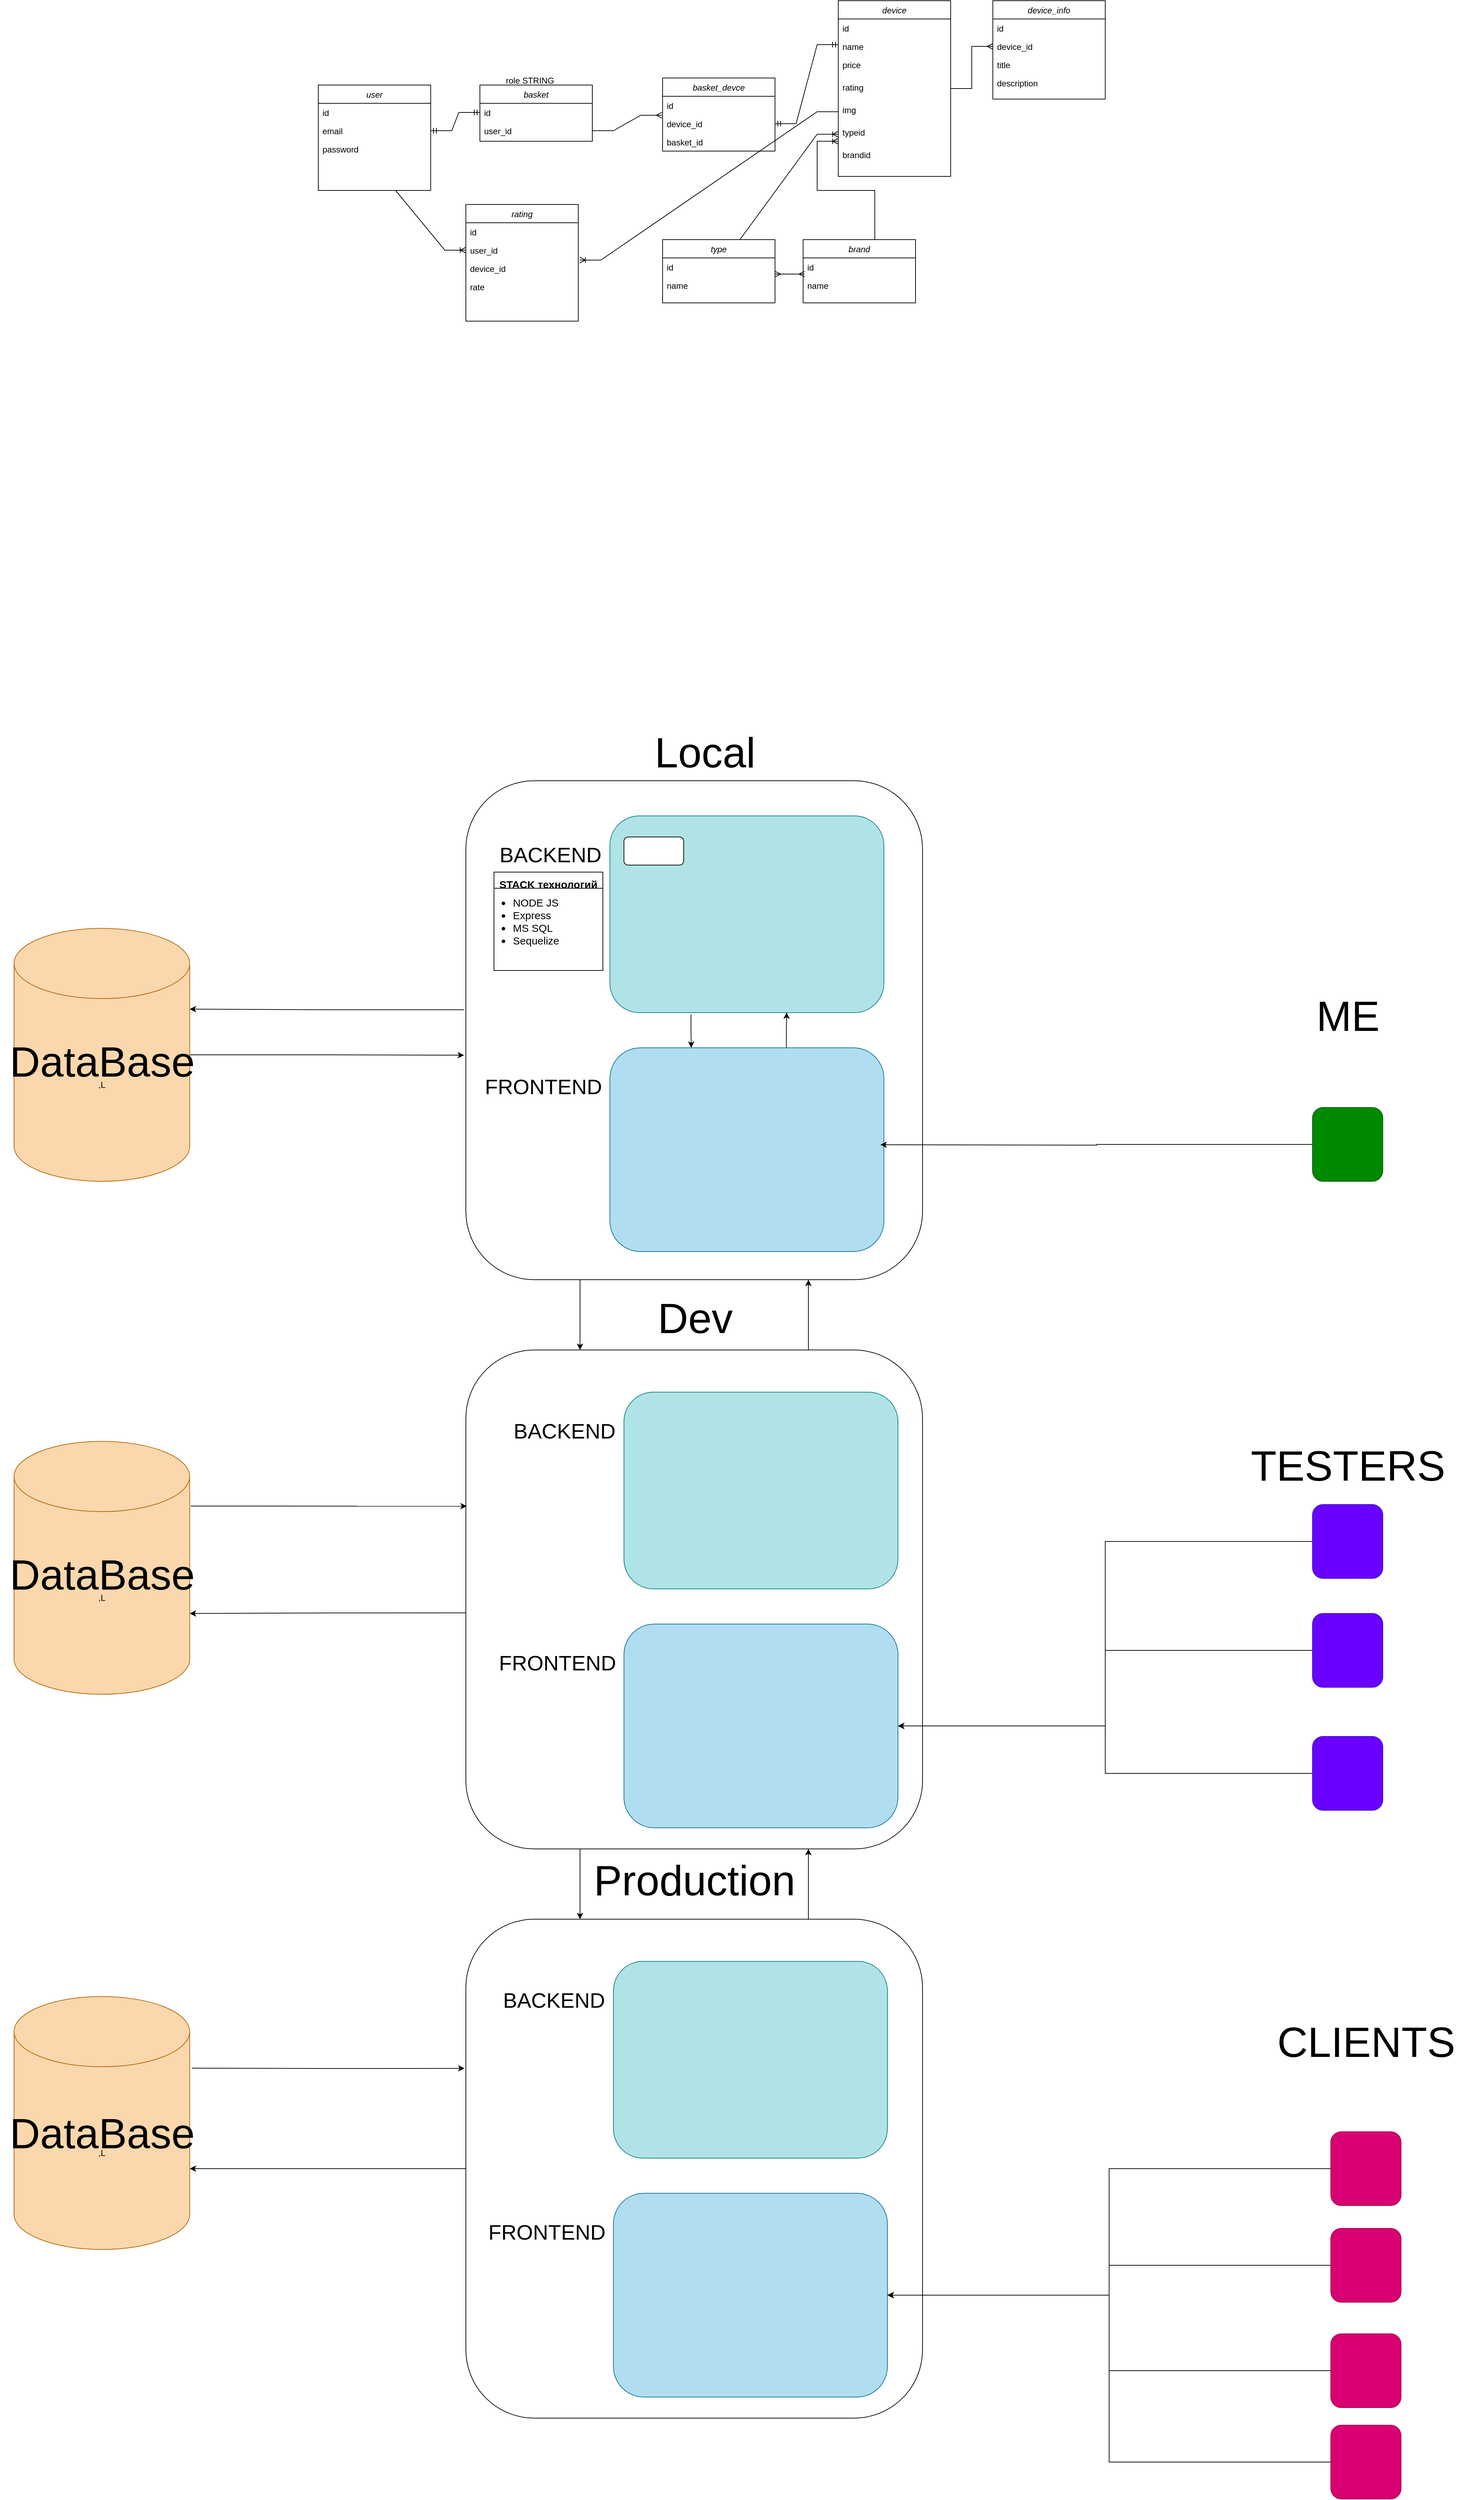 <mxfile version="20.6.0" type="github">
  <diagram id="C5RBs43oDa-KdzZeNtuy" name="Page-1">
    <mxGraphModel dx="1965" dy="1798" grid="1" gridSize="10" guides="1" tooltips="1" connect="1" arrows="1" fold="1" page="1" pageScale="1" pageWidth="827" pageHeight="1169" math="0" shadow="0">
      <root>
        <mxCell id="WIyWlLk6GJQsqaUBKTNV-0" />
        <mxCell id="WIyWlLk6GJQsqaUBKTNV-1" parent="WIyWlLk6GJQsqaUBKTNV-0" />
        <mxCell id="zkfFHV4jXpPFQw0GAbJ--0" value="user" style="swimlane;fontStyle=2;align=center;verticalAlign=top;childLayout=stackLayout;horizontal=1;startSize=26;horizontalStack=0;resizeParent=1;resizeLast=0;collapsible=1;marginBottom=0;rounded=0;shadow=0;strokeWidth=1;" parent="WIyWlLk6GJQsqaUBKTNV-1" vertex="1">
          <mxGeometry x="-250" y="-300" width="160" height="150" as="geometry">
            <mxRectangle x="230" y="140" width="160" height="26" as="alternateBounds" />
          </mxGeometry>
        </mxCell>
        <mxCell id="zkfFHV4jXpPFQw0GAbJ--1" value="id" style="text;align=left;verticalAlign=top;spacingLeft=4;spacingRight=4;overflow=hidden;rotatable=0;points=[[0,0.5],[1,0.5]];portConstraint=eastwest;" parent="zkfFHV4jXpPFQw0GAbJ--0" vertex="1">
          <mxGeometry y="26" width="160" height="26" as="geometry" />
        </mxCell>
        <mxCell id="zkfFHV4jXpPFQw0GAbJ--2" value="email" style="text;align=left;verticalAlign=top;spacingLeft=4;spacingRight=4;overflow=hidden;rotatable=0;points=[[0,0.5],[1,0.5]];portConstraint=eastwest;rounded=0;shadow=0;html=0;" parent="zkfFHV4jXpPFQw0GAbJ--0" vertex="1">
          <mxGeometry y="52" width="160" height="26" as="geometry" />
        </mxCell>
        <mxCell id="zkfFHV4jXpPFQw0GAbJ--3" value="password" style="text;align=left;verticalAlign=top;spacingLeft=4;spacingRight=4;overflow=hidden;rotatable=0;points=[[0,0.5],[1,0.5]];portConstraint=eastwest;rounded=0;shadow=0;html=0;" parent="zkfFHV4jXpPFQw0GAbJ--0" vertex="1">
          <mxGeometry y="78" width="160" height="32" as="geometry" />
        </mxCell>
        <mxCell id="rboangWgK6ihW0emlWpL-7" value="role STRING" style="text;align=left;verticalAlign=top;spacingLeft=4;spacingRight=4;overflow=hidden;rotatable=0;points=[[0,0.5],[1,0.5]];portConstraint=eastwest;rounded=0;shadow=0;html=0;" parent="WIyWlLk6GJQsqaUBKTNV-1" vertex="1">
          <mxGeometry x="11" y="-320" width="160" height="32" as="geometry" />
        </mxCell>
        <mxCell id="rboangWgK6ihW0emlWpL-8" value="basket" style="swimlane;fontStyle=2;align=center;verticalAlign=top;childLayout=stackLayout;horizontal=1;startSize=26;horizontalStack=0;resizeParent=1;resizeLast=0;collapsible=1;marginBottom=0;rounded=0;shadow=0;strokeWidth=1;" parent="WIyWlLk6GJQsqaUBKTNV-1" vertex="1">
          <mxGeometry x="-20" y="-300" width="160" height="80" as="geometry">
            <mxRectangle x="230" y="140" width="160" height="26" as="alternateBounds" />
          </mxGeometry>
        </mxCell>
        <mxCell id="rboangWgK6ihW0emlWpL-9" value="id" style="text;align=left;verticalAlign=top;spacingLeft=4;spacingRight=4;overflow=hidden;rotatable=0;points=[[0,0.5],[1,0.5]];portConstraint=eastwest;" parent="rboangWgK6ihW0emlWpL-8" vertex="1">
          <mxGeometry y="26" width="160" height="26" as="geometry" />
        </mxCell>
        <mxCell id="rboangWgK6ihW0emlWpL-10" value="user_id" style="text;align=left;verticalAlign=top;spacingLeft=4;spacingRight=4;overflow=hidden;rotatable=0;points=[[0,0.5],[1,0.5]];portConstraint=eastwest;rounded=0;shadow=0;html=0;" parent="rboangWgK6ihW0emlWpL-8" vertex="1">
          <mxGeometry y="52" width="160" height="26" as="geometry" />
        </mxCell>
        <mxCell id="rboangWgK6ihW0emlWpL-14" value="" style="edgeStyle=entityRelationEdgeStyle;fontSize=12;html=1;endArrow=ERmandOne;startArrow=ERmandOne;rounded=0;exitX=1;exitY=0.5;exitDx=0;exitDy=0;entryX=0;entryY=0.5;entryDx=0;entryDy=0;" parent="WIyWlLk6GJQsqaUBKTNV-1" source="zkfFHV4jXpPFQw0GAbJ--2" target="rboangWgK6ihW0emlWpL-9" edge="1">
          <mxGeometry width="100" height="100" relative="1" as="geometry">
            <mxPoint x="200" y="-200" as="sourcePoint" />
            <mxPoint x="300" y="-300" as="targetPoint" />
          </mxGeometry>
        </mxCell>
        <mxCell id="rboangWgK6ihW0emlWpL-15" value="device" style="swimlane;fontStyle=2;align=center;verticalAlign=top;childLayout=stackLayout;horizontal=1;startSize=26;horizontalStack=0;resizeParent=1;resizeLast=0;collapsible=1;marginBottom=0;rounded=0;shadow=0;strokeWidth=1;" parent="WIyWlLk6GJQsqaUBKTNV-1" vertex="1">
          <mxGeometry x="490" y="-420" width="160" height="250" as="geometry">
            <mxRectangle x="230" y="140" width="160" height="26" as="alternateBounds" />
          </mxGeometry>
        </mxCell>
        <mxCell id="rboangWgK6ihW0emlWpL-16" value="id" style="text;align=left;verticalAlign=top;spacingLeft=4;spacingRight=4;overflow=hidden;rotatable=0;points=[[0,0.5],[1,0.5]];portConstraint=eastwest;" parent="rboangWgK6ihW0emlWpL-15" vertex="1">
          <mxGeometry y="26" width="160" height="26" as="geometry" />
        </mxCell>
        <mxCell id="rboangWgK6ihW0emlWpL-17" value="name" style="text;align=left;verticalAlign=top;spacingLeft=4;spacingRight=4;overflow=hidden;rotatable=0;points=[[0,0.5],[1,0.5]];portConstraint=eastwest;rounded=0;shadow=0;html=0;" parent="rboangWgK6ihW0emlWpL-15" vertex="1">
          <mxGeometry y="52" width="160" height="26" as="geometry" />
        </mxCell>
        <mxCell id="rboangWgK6ihW0emlWpL-18" value="price" style="text;align=left;verticalAlign=top;spacingLeft=4;spacingRight=4;overflow=hidden;rotatable=0;points=[[0,0.5],[1,0.5]];portConstraint=eastwest;rounded=0;shadow=0;html=0;" parent="rboangWgK6ihW0emlWpL-15" vertex="1">
          <mxGeometry y="78" width="160" height="32" as="geometry" />
        </mxCell>
        <mxCell id="rboangWgK6ihW0emlWpL-19" value="rating" style="text;align=left;verticalAlign=top;spacingLeft=4;spacingRight=4;overflow=hidden;rotatable=0;points=[[0,0.5],[1,0.5]];portConstraint=eastwest;rounded=0;shadow=0;html=0;" parent="rboangWgK6ihW0emlWpL-15" vertex="1">
          <mxGeometry y="110" width="160" height="32" as="geometry" />
        </mxCell>
        <mxCell id="rboangWgK6ihW0emlWpL-20" value="img" style="text;align=left;verticalAlign=top;spacingLeft=4;spacingRight=4;overflow=hidden;rotatable=0;points=[[0,0.5],[1,0.5]];portConstraint=eastwest;rounded=0;shadow=0;html=0;" parent="rboangWgK6ihW0emlWpL-15" vertex="1">
          <mxGeometry y="142" width="160" height="32" as="geometry" />
        </mxCell>
        <mxCell id="rboangWgK6ihW0emlWpL-21" value="typeid" style="text;align=left;verticalAlign=top;spacingLeft=4;spacingRight=4;overflow=hidden;rotatable=0;points=[[0,0.5],[1,0.5]];portConstraint=eastwest;rounded=0;shadow=0;html=0;" parent="rboangWgK6ihW0emlWpL-15" vertex="1">
          <mxGeometry y="174" width="160" height="32" as="geometry" />
        </mxCell>
        <mxCell id="rboangWgK6ihW0emlWpL-22" value="brandid" style="text;align=left;verticalAlign=top;spacingLeft=4;spacingRight=4;overflow=hidden;rotatable=0;points=[[0,0.5],[1,0.5]];portConstraint=eastwest;rounded=0;shadow=0;html=0;" parent="rboangWgK6ihW0emlWpL-15" vertex="1">
          <mxGeometry y="206" width="160" height="32" as="geometry" />
        </mxCell>
        <mxCell id="rboangWgK6ihW0emlWpL-23" value="brand" style="swimlane;fontStyle=2;align=center;verticalAlign=top;childLayout=stackLayout;horizontal=1;startSize=26;horizontalStack=0;resizeParent=1;resizeLast=0;collapsible=1;marginBottom=0;rounded=0;shadow=0;strokeWidth=1;" parent="WIyWlLk6GJQsqaUBKTNV-1" vertex="1">
          <mxGeometry x="440" y="-80" width="160" height="90" as="geometry">
            <mxRectangle x="230" y="140" width="160" height="26" as="alternateBounds" />
          </mxGeometry>
        </mxCell>
        <mxCell id="rboangWgK6ihW0emlWpL-24" value="id" style="text;align=left;verticalAlign=top;spacingLeft=4;spacingRight=4;overflow=hidden;rotatable=0;points=[[0,0.5],[1,0.5]];portConstraint=eastwest;" parent="rboangWgK6ihW0emlWpL-23" vertex="1">
          <mxGeometry y="26" width="160" height="26" as="geometry" />
        </mxCell>
        <mxCell id="rboangWgK6ihW0emlWpL-25" value="name" style="text;align=left;verticalAlign=top;spacingLeft=4;spacingRight=4;overflow=hidden;rotatable=0;points=[[0,0.5],[1,0.5]];portConstraint=eastwest;rounded=0;shadow=0;html=0;" parent="rboangWgK6ihW0emlWpL-23" vertex="1">
          <mxGeometry y="52" width="160" height="26" as="geometry" />
        </mxCell>
        <mxCell id="rboangWgK6ihW0emlWpL-31" value="type" style="swimlane;fontStyle=2;align=center;verticalAlign=top;childLayout=stackLayout;horizontal=1;startSize=26;horizontalStack=0;resizeParent=1;resizeLast=0;collapsible=1;marginBottom=0;rounded=0;shadow=0;strokeWidth=1;" parent="WIyWlLk6GJQsqaUBKTNV-1" vertex="1">
          <mxGeometry x="240" y="-80" width="160" height="90" as="geometry">
            <mxRectangle x="230" y="140" width="160" height="26" as="alternateBounds" />
          </mxGeometry>
        </mxCell>
        <mxCell id="rboangWgK6ihW0emlWpL-32" value="id" style="text;align=left;verticalAlign=top;spacingLeft=4;spacingRight=4;overflow=hidden;rotatable=0;points=[[0,0.5],[1,0.5]];portConstraint=eastwest;" parent="rboangWgK6ihW0emlWpL-31" vertex="1">
          <mxGeometry y="26" width="160" height="26" as="geometry" />
        </mxCell>
        <mxCell id="rboangWgK6ihW0emlWpL-33" value="name" style="text;align=left;verticalAlign=top;spacingLeft=4;spacingRight=4;overflow=hidden;rotatable=0;points=[[0,0.5],[1,0.5]];portConstraint=eastwest;rounded=0;shadow=0;html=0;" parent="rboangWgK6ihW0emlWpL-31" vertex="1">
          <mxGeometry y="52" width="160" height="26" as="geometry" />
        </mxCell>
        <mxCell id="rboangWgK6ihW0emlWpL-39" value="" style="edgeStyle=entityRelationEdgeStyle;fontSize=12;html=1;endArrow=ERoneToMany;rounded=0;entryX=0;entryY=0.5;entryDx=0;entryDy=0;exitX=0.5;exitY=0;exitDx=0;exitDy=0;" parent="WIyWlLk6GJQsqaUBKTNV-1" source="rboangWgK6ihW0emlWpL-31" target="rboangWgK6ihW0emlWpL-21" edge="1">
          <mxGeometry width="100" height="100" relative="1" as="geometry">
            <mxPoint x="150" y="-110" as="sourcePoint" />
            <mxPoint x="250" y="-210" as="targetPoint" />
          </mxGeometry>
        </mxCell>
        <mxCell id="rboangWgK6ihW0emlWpL-44" value="" style="edgeStyle=entityRelationEdgeStyle;fontSize=12;html=1;endArrow=ERmany;startArrow=ERmany;rounded=0;entryX=0.013;entryY=-0.115;entryDx=0;entryDy=0;entryPerimeter=0;exitX=1;exitY=0.885;exitDx=0;exitDy=0;exitPerimeter=0;" parent="WIyWlLk6GJQsqaUBKTNV-1" source="rboangWgK6ihW0emlWpL-32" target="rboangWgK6ihW0emlWpL-25" edge="1">
          <mxGeometry width="100" height="100" relative="1" as="geometry">
            <mxPoint x="150" y="-110" as="sourcePoint" />
            <mxPoint x="250" y="-210" as="targetPoint" />
          </mxGeometry>
        </mxCell>
        <mxCell id="rboangWgK6ihW0emlWpL-45" value="device_info" style="swimlane;fontStyle=2;align=center;verticalAlign=top;childLayout=stackLayout;horizontal=1;startSize=26;horizontalStack=0;resizeParent=1;resizeLast=0;collapsible=1;marginBottom=0;rounded=0;shadow=0;strokeWidth=1;" parent="WIyWlLk6GJQsqaUBKTNV-1" vertex="1">
          <mxGeometry x="710" y="-420" width="160" height="140" as="geometry">
            <mxRectangle x="230" y="140" width="160" height="26" as="alternateBounds" />
          </mxGeometry>
        </mxCell>
        <mxCell id="rboangWgK6ihW0emlWpL-46" value="id" style="text;align=left;verticalAlign=top;spacingLeft=4;spacingRight=4;overflow=hidden;rotatable=0;points=[[0,0.5],[1,0.5]];portConstraint=eastwest;" parent="rboangWgK6ihW0emlWpL-45" vertex="1">
          <mxGeometry y="26" width="160" height="26" as="geometry" />
        </mxCell>
        <mxCell id="rboangWgK6ihW0emlWpL-47" value="device_id" style="text;align=left;verticalAlign=top;spacingLeft=4;spacingRight=4;overflow=hidden;rotatable=0;points=[[0,0.5],[1,0.5]];portConstraint=eastwest;rounded=0;shadow=0;html=0;" parent="rboangWgK6ihW0emlWpL-45" vertex="1">
          <mxGeometry y="52" width="160" height="26" as="geometry" />
        </mxCell>
        <mxCell id="rboangWgK6ihW0emlWpL-48" value="title" style="text;align=left;verticalAlign=top;spacingLeft=4;spacingRight=4;overflow=hidden;rotatable=0;points=[[0,0.5],[1,0.5]];portConstraint=eastwest;rounded=0;shadow=0;html=0;" parent="rboangWgK6ihW0emlWpL-45" vertex="1">
          <mxGeometry y="78" width="160" height="26" as="geometry" />
        </mxCell>
        <mxCell id="rboangWgK6ihW0emlWpL-54" value="description" style="text;align=left;verticalAlign=top;spacingLeft=4;spacingRight=4;overflow=hidden;rotatable=0;points=[[0,0.5],[1,0.5]];portConstraint=eastwest;rounded=0;shadow=0;html=0;" parent="rboangWgK6ihW0emlWpL-45" vertex="1">
          <mxGeometry y="104" width="160" height="26" as="geometry" />
        </mxCell>
        <mxCell id="rboangWgK6ihW0emlWpL-52" value="" style="edgeStyle=entityRelationEdgeStyle;fontSize=12;html=1;endArrow=ERmany;rounded=0;exitX=1;exitY=0.5;exitDx=0;exitDy=0;entryX=0;entryY=0.5;entryDx=0;entryDy=0;" parent="WIyWlLk6GJQsqaUBKTNV-1" source="rboangWgK6ihW0emlWpL-15" target="rboangWgK6ihW0emlWpL-47" edge="1">
          <mxGeometry width="100" height="100" relative="1" as="geometry">
            <mxPoint x="840" y="-120" as="sourcePoint" />
            <mxPoint x="940" y="-220" as="targetPoint" />
          </mxGeometry>
        </mxCell>
        <mxCell id="rboangWgK6ihW0emlWpL-53" value="" style="edgeStyle=entityRelationEdgeStyle;fontSize=12;html=1;endArrow=ERoneToMany;rounded=0;exitX=0.45;exitY=0;exitDx=0;exitDy=0;exitPerimeter=0;" parent="WIyWlLk6GJQsqaUBKTNV-1" source="rboangWgK6ihW0emlWpL-23" edge="1">
          <mxGeometry width="100" height="100" relative="1" as="geometry">
            <mxPoint x="330" y="-70" as="sourcePoint" />
            <mxPoint x="490" y="-220" as="targetPoint" />
          </mxGeometry>
        </mxCell>
        <mxCell id="rboangWgK6ihW0emlWpL-55" value="basket_devce" style="swimlane;fontStyle=2;align=center;verticalAlign=top;childLayout=stackLayout;horizontal=1;startSize=26;horizontalStack=0;resizeParent=1;resizeLast=0;collapsible=1;marginBottom=0;rounded=0;shadow=0;strokeWidth=1;" parent="WIyWlLk6GJQsqaUBKTNV-1" vertex="1">
          <mxGeometry x="240" y="-310" width="160" height="104" as="geometry">
            <mxRectangle x="230" y="140" width="160" height="26" as="alternateBounds" />
          </mxGeometry>
        </mxCell>
        <mxCell id="rboangWgK6ihW0emlWpL-56" value="id" style="text;align=left;verticalAlign=top;spacingLeft=4;spacingRight=4;overflow=hidden;rotatable=0;points=[[0,0.5],[1,0.5]];portConstraint=eastwest;" parent="rboangWgK6ihW0emlWpL-55" vertex="1">
          <mxGeometry y="26" width="160" height="26" as="geometry" />
        </mxCell>
        <mxCell id="rboangWgK6ihW0emlWpL-57" value="device_id" style="text;align=left;verticalAlign=top;spacingLeft=4;spacingRight=4;overflow=hidden;rotatable=0;points=[[0,0.5],[1,0.5]];portConstraint=eastwest;rounded=0;shadow=0;html=0;" parent="rboangWgK6ihW0emlWpL-55" vertex="1">
          <mxGeometry y="52" width="160" height="26" as="geometry" />
        </mxCell>
        <mxCell id="rboangWgK6ihW0emlWpL-58" value="basket_id" style="text;align=left;verticalAlign=top;spacingLeft=4;spacingRight=4;overflow=hidden;rotatable=0;points=[[0,0.5],[1,0.5]];portConstraint=eastwest;rounded=0;shadow=0;html=0;" parent="rboangWgK6ihW0emlWpL-55" vertex="1">
          <mxGeometry y="78" width="160" height="26" as="geometry" />
        </mxCell>
        <mxCell id="rboangWgK6ihW0emlWpL-59" value="" style="edgeStyle=entityRelationEdgeStyle;fontSize=12;html=1;endArrow=ERmany;rounded=0;exitX=1;exitY=0.5;exitDx=0;exitDy=0;entryX=-0.006;entryY=1.038;entryDx=0;entryDy=0;entryPerimeter=0;" parent="WIyWlLk6GJQsqaUBKTNV-1" source="rboangWgK6ihW0emlWpL-10" target="rboangWgK6ihW0emlWpL-56" edge="1">
          <mxGeometry width="100" height="100" relative="1" as="geometry">
            <mxPoint x="450" y="-110" as="sourcePoint" />
            <mxPoint x="550" y="-210" as="targetPoint" />
          </mxGeometry>
        </mxCell>
        <mxCell id="6lR0rW1rz3o3aoI56mxL-0" value="" style="edgeStyle=entityRelationEdgeStyle;fontSize=12;html=1;endArrow=ERmandOne;startArrow=ERmandOne;rounded=0;exitX=1;exitY=0.5;exitDx=0;exitDy=0;entryX=0;entryY=0.25;entryDx=0;entryDy=0;" parent="WIyWlLk6GJQsqaUBKTNV-1" source="rboangWgK6ihW0emlWpL-57" target="rboangWgK6ihW0emlWpL-15" edge="1">
          <mxGeometry width="100" height="100" relative="1" as="geometry">
            <mxPoint x="340" y="-110" as="sourcePoint" />
            <mxPoint x="440" y="-210" as="targetPoint" />
          </mxGeometry>
        </mxCell>
        <mxCell id="6lR0rW1rz3o3aoI56mxL-1" value="rating&#xa;" style="swimlane;fontStyle=2;align=center;verticalAlign=top;childLayout=stackLayout;horizontal=1;startSize=26;horizontalStack=0;resizeParent=1;resizeLast=0;collapsible=1;marginBottom=0;rounded=0;shadow=0;strokeWidth=1;" parent="WIyWlLk6GJQsqaUBKTNV-1" vertex="1">
          <mxGeometry x="-40" y="-130" width="160" height="166" as="geometry">
            <mxRectangle x="230" y="140" width="160" height="26" as="alternateBounds" />
          </mxGeometry>
        </mxCell>
        <mxCell id="6lR0rW1rz3o3aoI56mxL-2" value="id" style="text;align=left;verticalAlign=top;spacingLeft=4;spacingRight=4;overflow=hidden;rotatable=0;points=[[0,0.5],[1,0.5]];portConstraint=eastwest;" parent="6lR0rW1rz3o3aoI56mxL-1" vertex="1">
          <mxGeometry y="26" width="160" height="26" as="geometry" />
        </mxCell>
        <mxCell id="6lR0rW1rz3o3aoI56mxL-3" value="user_id" style="text;align=left;verticalAlign=top;spacingLeft=4;spacingRight=4;overflow=hidden;rotatable=0;points=[[0,0.5],[1,0.5]];portConstraint=eastwest;rounded=0;shadow=0;html=0;" parent="6lR0rW1rz3o3aoI56mxL-1" vertex="1">
          <mxGeometry y="52" width="160" height="26" as="geometry" />
        </mxCell>
        <mxCell id="6lR0rW1rz3o3aoI56mxL-4" value="device_id" style="text;align=left;verticalAlign=top;spacingLeft=4;spacingRight=4;overflow=hidden;rotatable=0;points=[[0,0.5],[1,0.5]];portConstraint=eastwest;rounded=0;shadow=0;html=0;" parent="6lR0rW1rz3o3aoI56mxL-1" vertex="1">
          <mxGeometry y="78" width="160" height="26" as="geometry" />
        </mxCell>
        <mxCell id="6lR0rW1rz3o3aoI56mxL-5" value="rate" style="text;align=left;verticalAlign=top;spacingLeft=4;spacingRight=4;overflow=hidden;rotatable=0;points=[[0,0.5],[1,0.5]];portConstraint=eastwest;rounded=0;shadow=0;html=0;" parent="6lR0rW1rz3o3aoI56mxL-1" vertex="1">
          <mxGeometry y="104" width="160" height="26" as="geometry" />
        </mxCell>
        <mxCell id="6lR0rW1rz3o3aoI56mxL-6" value="" style="edgeStyle=entityRelationEdgeStyle;fontSize=12;html=1;endArrow=ERoneToMany;rounded=0;exitX=0;exitY=0.5;exitDx=0;exitDy=0;entryX=1.013;entryY=0.043;entryDx=0;entryDy=0;entryPerimeter=0;" parent="WIyWlLk6GJQsqaUBKTNV-1" source="rboangWgK6ihW0emlWpL-20" target="6lR0rW1rz3o3aoI56mxL-4" edge="1">
          <mxGeometry width="100" height="100" relative="1" as="geometry">
            <mxPoint x="330" y="-40" as="sourcePoint" />
            <mxPoint x="430" y="-140" as="targetPoint" />
          </mxGeometry>
        </mxCell>
        <mxCell id="6lR0rW1rz3o3aoI56mxL-7" value="" style="edgeStyle=entityRelationEdgeStyle;fontSize=12;html=1;endArrow=ERoneToMany;rounded=0;exitX=0.5;exitY=1;exitDx=0;exitDy=0;entryX=0;entryY=0.5;entryDx=0;entryDy=0;" parent="WIyWlLk6GJQsqaUBKTNV-1" source="zkfFHV4jXpPFQw0GAbJ--0" target="6lR0rW1rz3o3aoI56mxL-3" edge="1">
          <mxGeometry width="100" height="100" relative="1" as="geometry">
            <mxPoint x="330" y="-40" as="sourcePoint" />
            <mxPoint x="-100" y="20" as="targetPoint" />
          </mxGeometry>
        </mxCell>
        <mxCell id="-Y3-FACNBWRvLeMyqKT1-15" style="edgeStyle=orthogonalEdgeStyle;rounded=0;orthogonalLoop=1;jettySize=auto;html=1;exitX=-0.004;exitY=0.459;exitDx=0;exitDy=0;entryX=1;entryY=0;entryDx=0;entryDy=115;entryPerimeter=0;fontSize=60;exitPerimeter=0;" edge="1" parent="WIyWlLk6GJQsqaUBKTNV-1" source="-Y3-FACNBWRvLeMyqKT1-0" target="-Y3-FACNBWRvLeMyqKT1-1">
          <mxGeometry relative="1" as="geometry" />
        </mxCell>
        <mxCell id="-Y3-FACNBWRvLeMyqKT1-36" style="edgeStyle=orthogonalEdgeStyle;rounded=0;orthogonalLoop=1;jettySize=auto;html=1;entryX=0.25;entryY=0;entryDx=0;entryDy=0;fontSize=30;exitX=0.25;exitY=1;exitDx=0;exitDy=0;" edge="1" parent="WIyWlLk6GJQsqaUBKTNV-1" source="-Y3-FACNBWRvLeMyqKT1-0" target="-Y3-FACNBWRvLeMyqKT1-3">
          <mxGeometry relative="1" as="geometry" />
        </mxCell>
        <mxCell id="-Y3-FACNBWRvLeMyqKT1-0" value="" style="rounded=1;whiteSpace=wrap;html=1;" vertex="1" parent="WIyWlLk6GJQsqaUBKTNV-1">
          <mxGeometry x="-40" y="690" width="650" height="710" as="geometry" />
        </mxCell>
        <mxCell id="-Y3-FACNBWRvLeMyqKT1-16" style="edgeStyle=orthogonalEdgeStyle;rounded=0;orthogonalLoop=1;jettySize=auto;html=1;fontSize=60;entryX=-0.004;entryY=0.55;entryDx=0;entryDy=0;entryPerimeter=0;" edge="1" parent="WIyWlLk6GJQsqaUBKTNV-1" source="-Y3-FACNBWRvLeMyqKT1-1" target="-Y3-FACNBWRvLeMyqKT1-0">
          <mxGeometry relative="1" as="geometry" />
        </mxCell>
        <mxCell id="-Y3-FACNBWRvLeMyqKT1-1" value=",L" style="shape=cylinder3;whiteSpace=wrap;html=1;boundedLbl=1;backgroundOutline=1;size=50;fillColor=#fad7ac;strokeColor=#b46504;" vertex="1" parent="WIyWlLk6GJQsqaUBKTNV-1">
          <mxGeometry x="-683" y="900" width="250" height="360" as="geometry" />
        </mxCell>
        <mxCell id="-Y3-FACNBWRvLeMyqKT1-37" style="edgeStyle=orthogonalEdgeStyle;rounded=0;orthogonalLoop=1;jettySize=auto;html=1;entryX=0.75;entryY=1;entryDx=0;entryDy=0;fontSize=30;exitX=0.75;exitY=0;exitDx=0;exitDy=0;" edge="1" parent="WIyWlLk6GJQsqaUBKTNV-1" source="-Y3-FACNBWRvLeMyqKT1-3" target="-Y3-FACNBWRvLeMyqKT1-0">
          <mxGeometry relative="1" as="geometry">
            <Array as="points" />
          </mxGeometry>
        </mxCell>
        <mxCell id="-Y3-FACNBWRvLeMyqKT1-50" style="edgeStyle=orthogonalEdgeStyle;rounded=0;orthogonalLoop=1;jettySize=auto;html=1;entryX=0.25;entryY=0;entryDx=0;entryDy=0;fontSize=30;exitX=0.25;exitY=1;exitDx=0;exitDy=0;" edge="1" parent="WIyWlLk6GJQsqaUBKTNV-1" source="-Y3-FACNBWRvLeMyqKT1-3" target="-Y3-FACNBWRvLeMyqKT1-4">
          <mxGeometry relative="1" as="geometry" />
        </mxCell>
        <mxCell id="-Y3-FACNBWRvLeMyqKT1-56" style="edgeStyle=orthogonalEdgeStyle;rounded=0;orthogonalLoop=1;jettySize=auto;html=1;entryX=1;entryY=0;entryDx=0;entryDy=245;entryPerimeter=0;fontSize=30;exitX=0.001;exitY=0.527;exitDx=0;exitDy=0;exitPerimeter=0;" edge="1" parent="WIyWlLk6GJQsqaUBKTNV-1" source="-Y3-FACNBWRvLeMyqKT1-3" target="-Y3-FACNBWRvLeMyqKT1-51">
          <mxGeometry relative="1" as="geometry">
            <mxPoint x="-50" y="1870" as="sourcePoint" />
          </mxGeometry>
        </mxCell>
        <mxCell id="-Y3-FACNBWRvLeMyqKT1-3" value="" style="rounded=1;whiteSpace=wrap;html=1;" vertex="1" parent="WIyWlLk6GJQsqaUBKTNV-1">
          <mxGeometry x="-40" y="1500" width="650" height="710" as="geometry" />
        </mxCell>
        <mxCell id="-Y3-FACNBWRvLeMyqKT1-49" style="edgeStyle=orthogonalEdgeStyle;rounded=0;orthogonalLoop=1;jettySize=auto;html=1;entryX=0.75;entryY=1;entryDx=0;entryDy=0;fontSize=30;exitX=0.75;exitY=0;exitDx=0;exitDy=0;" edge="1" parent="WIyWlLk6GJQsqaUBKTNV-1" source="-Y3-FACNBWRvLeMyqKT1-4" target="-Y3-FACNBWRvLeMyqKT1-3">
          <mxGeometry relative="1" as="geometry" />
        </mxCell>
        <mxCell id="-Y3-FACNBWRvLeMyqKT1-58" style="edgeStyle=orthogonalEdgeStyle;rounded=0;orthogonalLoop=1;jettySize=auto;html=1;entryX=1;entryY=0;entryDx=0;entryDy=245;entryPerimeter=0;fontSize=30;" edge="1" parent="WIyWlLk6GJQsqaUBKTNV-1" source="-Y3-FACNBWRvLeMyqKT1-4" target="-Y3-FACNBWRvLeMyqKT1-53">
          <mxGeometry relative="1" as="geometry" />
        </mxCell>
        <mxCell id="-Y3-FACNBWRvLeMyqKT1-4" value="" style="rounded=1;whiteSpace=wrap;html=1;" vertex="1" parent="WIyWlLk6GJQsqaUBKTNV-1">
          <mxGeometry x="-40" y="2310" width="650" height="710" as="geometry" />
        </mxCell>
        <mxCell id="-Y3-FACNBWRvLeMyqKT1-11" value="&lt;font style=&quot;font-size: 60px;&quot;&gt;DataBase&lt;/font&gt;" style="text;html=1;align=center;verticalAlign=middle;resizable=0;points=[];autosize=1;strokeColor=none;fillColor=none;fontSize=40;" vertex="1" parent="WIyWlLk6GJQsqaUBKTNV-1">
          <mxGeometry x="-703" y="1045" width="290" height="90" as="geometry" />
        </mxCell>
        <mxCell id="-Y3-FACNBWRvLeMyqKT1-12" value="&lt;font style=&quot;font-size: 30px;&quot;&gt;BACKEND&lt;/font&gt;" style="text;html=1;align=center;verticalAlign=middle;resizable=0;points=[];autosize=1;strokeColor=none;fillColor=none;fontSize=60;" vertex="1" parent="WIyWlLk6GJQsqaUBKTNV-1">
          <mxGeometry x="-5" y="740" width="170" height="90" as="geometry" />
        </mxCell>
        <mxCell id="-Y3-FACNBWRvLeMyqKT1-17" value="Local" style="text;html=1;align=center;verticalAlign=middle;resizable=0;points=[];autosize=1;strokeColor=none;fillColor=none;fontSize=60;" vertex="1" parent="WIyWlLk6GJQsqaUBKTNV-1">
          <mxGeometry x="215" y="605" width="170" height="90" as="geometry" />
        </mxCell>
        <mxCell id="-Y3-FACNBWRvLeMyqKT1-18" value="&lt;div&gt;Dev&lt;/div&gt;" style="text;html=1;align=center;verticalAlign=middle;resizable=0;points=[];autosize=1;strokeColor=none;fillColor=none;fontSize=60;" vertex="1" parent="WIyWlLk6GJQsqaUBKTNV-1">
          <mxGeometry x="221" y="1410" width="130" height="90" as="geometry" />
        </mxCell>
        <mxCell id="-Y3-FACNBWRvLeMyqKT1-19" value="Production" style="text;html=1;align=center;verticalAlign=middle;resizable=0;points=[];autosize=1;strokeColor=none;fillColor=none;fontSize=60;" vertex="1" parent="WIyWlLk6GJQsqaUBKTNV-1">
          <mxGeometry x="130" y="2210" width="310" height="90" as="geometry" />
        </mxCell>
        <mxCell id="-Y3-FACNBWRvLeMyqKT1-21" value="CLIENTS" style="text;html=1;align=center;verticalAlign=middle;resizable=0;points=[];autosize=1;strokeColor=none;fillColor=none;fontSize=60;" vertex="1" parent="WIyWlLk6GJQsqaUBKTNV-1">
          <mxGeometry x="1101" y="2440" width="280" height="90" as="geometry" />
        </mxCell>
        <mxCell id="-Y3-FACNBWRvLeMyqKT1-63" style="edgeStyle=orthogonalEdgeStyle;rounded=0;orthogonalLoop=1;jettySize=auto;html=1;entryX=1;entryY=0.5;entryDx=0;entryDy=0;fontSize=30;" edge="1" parent="WIyWlLk6GJQsqaUBKTNV-1" source="-Y3-FACNBWRvLeMyqKT1-24" target="-Y3-FACNBWRvLeMyqKT1-41">
          <mxGeometry relative="1" as="geometry" />
        </mxCell>
        <mxCell id="-Y3-FACNBWRvLeMyqKT1-24" value="" style="rounded=1;whiteSpace=wrap;html=1;fillColor=#6a00ff;strokeColor=#3700CC;fontColor=#ffffff;" vertex="1" parent="WIyWlLk6GJQsqaUBKTNV-1">
          <mxGeometry x="1165" y="1720" width="100" height="105" as="geometry" />
        </mxCell>
        <mxCell id="-Y3-FACNBWRvLeMyqKT1-26" value="TESTERS" style="text;html=1;align=center;verticalAlign=middle;resizable=0;points=[];autosize=1;strokeColor=none;fillColor=none;fontSize=60;" vertex="1" parent="WIyWlLk6GJQsqaUBKTNV-1">
          <mxGeometry x="1065" y="1620" width="300" height="90" as="geometry" />
        </mxCell>
        <mxCell id="-Y3-FACNBWRvLeMyqKT1-29" value="ME" style="text;html=1;align=center;verticalAlign=middle;resizable=0;points=[];autosize=1;strokeColor=none;fillColor=none;fontSize=60;" vertex="1" parent="WIyWlLk6GJQsqaUBKTNV-1">
          <mxGeometry x="1160" y="980" width="110" height="90" as="geometry" />
        </mxCell>
        <mxCell id="-Y3-FACNBWRvLeMyqKT1-34" style="edgeStyle=orthogonalEdgeStyle;rounded=0;orthogonalLoop=1;jettySize=auto;html=1;fontSize=30;exitX=0.296;exitY=1.009;exitDx=0;exitDy=0;exitPerimeter=0;entryX=0.297;entryY=0;entryDx=0;entryDy=0;entryPerimeter=0;" edge="1" parent="WIyWlLk6GJQsqaUBKTNV-1" source="-Y3-FACNBWRvLeMyqKT1-30" target="-Y3-FACNBWRvLeMyqKT1-32">
          <mxGeometry relative="1" as="geometry" />
        </mxCell>
        <mxCell id="-Y3-FACNBWRvLeMyqKT1-30" value="" style="rounded=1;whiteSpace=wrap;html=1;fontSize=60;fillColor=#b0e3e6;strokeColor=#0e8088;" vertex="1" parent="WIyWlLk6GJQsqaUBKTNV-1">
          <mxGeometry x="165" y="740" width="390" height="280" as="geometry" />
        </mxCell>
        <mxCell id="-Y3-FACNBWRvLeMyqKT1-35" style="edgeStyle=orthogonalEdgeStyle;rounded=0;orthogonalLoop=1;jettySize=auto;html=1;fontSize=30;entryX=0.645;entryY=0.999;entryDx=0;entryDy=0;entryPerimeter=0;exitX=0.644;exitY=0.001;exitDx=0;exitDy=0;exitPerimeter=0;" edge="1" parent="WIyWlLk6GJQsqaUBKTNV-1" source="-Y3-FACNBWRvLeMyqKT1-32" target="-Y3-FACNBWRvLeMyqKT1-30">
          <mxGeometry relative="1" as="geometry" />
        </mxCell>
        <mxCell id="-Y3-FACNBWRvLeMyqKT1-32" value="" style="rounded=1;whiteSpace=wrap;html=1;fontSize=60;fillColor=#b1ddf0;strokeColor=#10739e;" vertex="1" parent="WIyWlLk6GJQsqaUBKTNV-1">
          <mxGeometry x="165" y="1070" width="390" height="290" as="geometry" />
        </mxCell>
        <mxCell id="-Y3-FACNBWRvLeMyqKT1-33" value="&lt;font style=&quot;font-size: 30px;&quot;&gt;FRONTEND&lt;/font&gt;" style="text;html=1;align=center;verticalAlign=middle;resizable=0;points=[];autosize=1;strokeColor=none;fillColor=none;fontSize=60;" vertex="1" parent="WIyWlLk6GJQsqaUBKTNV-1">
          <mxGeometry x="-25" y="1070" width="190" height="90" as="geometry" />
        </mxCell>
        <mxCell id="-Y3-FACNBWRvLeMyqKT1-39" value="" style="rounded=1;whiteSpace=wrap;html=1;fontSize=60;fillColor=#b0e3e6;strokeColor=#0e8088;" vertex="1" parent="WIyWlLk6GJQsqaUBKTNV-1">
          <mxGeometry x="185" y="1560" width="390" height="280" as="geometry" />
        </mxCell>
        <mxCell id="-Y3-FACNBWRvLeMyqKT1-40" value="&lt;font style=&quot;font-size: 30px;&quot;&gt;BACKEND&lt;/font&gt;" style="text;html=1;align=center;verticalAlign=middle;resizable=0;points=[];autosize=1;strokeColor=none;fillColor=none;fontSize=60;" vertex="1" parent="WIyWlLk6GJQsqaUBKTNV-1">
          <mxGeometry x="15" y="1560" width="170" height="90" as="geometry" />
        </mxCell>
        <mxCell id="-Y3-FACNBWRvLeMyqKT1-41" value="" style="rounded=1;whiteSpace=wrap;html=1;fontSize=60;fillColor=#b1ddf0;strokeColor=#10739e;" vertex="1" parent="WIyWlLk6GJQsqaUBKTNV-1">
          <mxGeometry x="185" y="1890" width="390" height="290" as="geometry" />
        </mxCell>
        <mxCell id="-Y3-FACNBWRvLeMyqKT1-42" value="&lt;font style=&quot;font-size: 30px;&quot;&gt;FRONTEND&lt;/font&gt;" style="text;html=1;align=center;verticalAlign=middle;resizable=0;points=[];autosize=1;strokeColor=none;fillColor=none;fontSize=60;" vertex="1" parent="WIyWlLk6GJQsqaUBKTNV-1">
          <mxGeometry x="-5" y="1890" width="190" height="90" as="geometry" />
        </mxCell>
        <mxCell id="-Y3-FACNBWRvLeMyqKT1-43" value="" style="rounded=1;whiteSpace=wrap;html=1;fontSize=60;fillColor=#b0e3e6;strokeColor=#0e8088;" vertex="1" parent="WIyWlLk6GJQsqaUBKTNV-1">
          <mxGeometry x="170" y="2370" width="390" height="280" as="geometry" />
        </mxCell>
        <mxCell id="-Y3-FACNBWRvLeMyqKT1-44" value="&lt;font style=&quot;font-size: 30px;&quot;&gt;BACKEND&lt;/font&gt;" style="text;html=1;align=center;verticalAlign=middle;resizable=0;points=[];autosize=1;strokeColor=none;fillColor=none;fontSize=60;" vertex="1" parent="WIyWlLk6GJQsqaUBKTNV-1">
          <mxGeometry y="2370" width="170" height="90" as="geometry" />
        </mxCell>
        <mxCell id="-Y3-FACNBWRvLeMyqKT1-45" value="" style="rounded=1;whiteSpace=wrap;html=1;fontSize=60;fillColor=#b1ddf0;strokeColor=#10739e;" vertex="1" parent="WIyWlLk6GJQsqaUBKTNV-1">
          <mxGeometry x="170" y="2700" width="390" height="290" as="geometry" />
        </mxCell>
        <mxCell id="-Y3-FACNBWRvLeMyqKT1-46" value="&lt;font style=&quot;font-size: 30px;&quot;&gt;FRONTEND&lt;/font&gt;" style="text;html=1;align=center;verticalAlign=middle;resizable=0;points=[];autosize=1;strokeColor=none;fillColor=none;fontSize=60;" vertex="1" parent="WIyWlLk6GJQsqaUBKTNV-1">
          <mxGeometry x="-20" y="2700" width="190" height="90" as="geometry" />
        </mxCell>
        <mxCell id="-Y3-FACNBWRvLeMyqKT1-55" style="edgeStyle=orthogonalEdgeStyle;rounded=0;orthogonalLoop=1;jettySize=auto;html=1;entryX=0.002;entryY=0.313;entryDx=0;entryDy=0;entryPerimeter=0;fontSize=30;exitX=1.006;exitY=0.256;exitDx=0;exitDy=0;exitPerimeter=0;" edge="1" parent="WIyWlLk6GJQsqaUBKTNV-1" source="-Y3-FACNBWRvLeMyqKT1-51" target="-Y3-FACNBWRvLeMyqKT1-3">
          <mxGeometry relative="1" as="geometry" />
        </mxCell>
        <mxCell id="-Y3-FACNBWRvLeMyqKT1-51" value=",L" style="shape=cylinder3;whiteSpace=wrap;html=1;boundedLbl=1;backgroundOutline=1;size=50;fillColor=#fad7ac;strokeColor=#b46504;" vertex="1" parent="WIyWlLk6GJQsqaUBKTNV-1">
          <mxGeometry x="-683" y="1630" width="250" height="360" as="geometry" />
        </mxCell>
        <mxCell id="-Y3-FACNBWRvLeMyqKT1-52" value="&lt;font style=&quot;font-size: 60px;&quot;&gt;DataBase&lt;/font&gt;" style="text;html=1;align=center;verticalAlign=middle;resizable=0;points=[];autosize=1;strokeColor=none;fillColor=none;fontSize=40;" vertex="1" parent="WIyWlLk6GJQsqaUBKTNV-1">
          <mxGeometry x="-703" y="1775" width="290" height="90" as="geometry" />
        </mxCell>
        <mxCell id="-Y3-FACNBWRvLeMyqKT1-57" style="edgeStyle=orthogonalEdgeStyle;rounded=0;orthogonalLoop=1;jettySize=auto;html=1;entryX=-0.003;entryY=0.299;entryDx=0;entryDy=0;entryPerimeter=0;fontSize=30;" edge="1" parent="WIyWlLk6GJQsqaUBKTNV-1" target="-Y3-FACNBWRvLeMyqKT1-4">
          <mxGeometry relative="1" as="geometry">
            <mxPoint x="-430" y="2522" as="sourcePoint" />
          </mxGeometry>
        </mxCell>
        <mxCell id="-Y3-FACNBWRvLeMyqKT1-53" value=",L" style="shape=cylinder3;whiteSpace=wrap;html=1;boundedLbl=1;backgroundOutline=1;size=50;fillColor=#fad7ac;strokeColor=#b46504;" vertex="1" parent="WIyWlLk6GJQsqaUBKTNV-1">
          <mxGeometry x="-683" y="2420" width="250" height="360" as="geometry" />
        </mxCell>
        <mxCell id="-Y3-FACNBWRvLeMyqKT1-54" value="&lt;font style=&quot;font-size: 60px;&quot;&gt;DataBase&lt;/font&gt;" style="text;html=1;align=center;verticalAlign=middle;resizable=0;points=[];autosize=1;strokeColor=none;fillColor=none;fontSize=40;" vertex="1" parent="WIyWlLk6GJQsqaUBKTNV-1">
          <mxGeometry x="-703" y="2570" width="290" height="90" as="geometry" />
        </mxCell>
        <mxCell id="-Y3-FACNBWRvLeMyqKT1-62" style="edgeStyle=orthogonalEdgeStyle;rounded=0;orthogonalLoop=1;jettySize=auto;html=1;entryX=1;entryY=0.5;entryDx=0;entryDy=0;fontSize=30;" edge="1" parent="WIyWlLk6GJQsqaUBKTNV-1" source="-Y3-FACNBWRvLeMyqKT1-60" target="-Y3-FACNBWRvLeMyqKT1-41">
          <mxGeometry relative="1" as="geometry" />
        </mxCell>
        <mxCell id="-Y3-FACNBWRvLeMyqKT1-60" value="" style="rounded=1;whiteSpace=wrap;html=1;fillColor=#6a00ff;strokeColor=#3700CC;fontColor=#ffffff;" vertex="1" parent="WIyWlLk6GJQsqaUBKTNV-1">
          <mxGeometry x="1165" y="1875" width="100" height="105" as="geometry" />
        </mxCell>
        <mxCell id="-Y3-FACNBWRvLeMyqKT1-64" style="edgeStyle=orthogonalEdgeStyle;rounded=0;orthogonalLoop=1;jettySize=auto;html=1;entryX=1;entryY=0.5;entryDx=0;entryDy=0;fontSize=30;" edge="1" parent="WIyWlLk6GJQsqaUBKTNV-1" source="-Y3-FACNBWRvLeMyqKT1-61" target="-Y3-FACNBWRvLeMyqKT1-41">
          <mxGeometry relative="1" as="geometry" />
        </mxCell>
        <mxCell id="-Y3-FACNBWRvLeMyqKT1-61" value="" style="rounded=1;whiteSpace=wrap;html=1;fillColor=#6a00ff;strokeColor=#3700CC;fontColor=#ffffff;" vertex="1" parent="WIyWlLk6GJQsqaUBKTNV-1">
          <mxGeometry x="1165" y="2050" width="100" height="105" as="geometry" />
        </mxCell>
        <mxCell id="-Y3-FACNBWRvLeMyqKT1-66" style="edgeStyle=orthogonalEdgeStyle;rounded=0;orthogonalLoop=1;jettySize=auto;html=1;fontSize=30;" edge="1" parent="WIyWlLk6GJQsqaUBKTNV-1" source="-Y3-FACNBWRvLeMyqKT1-65">
          <mxGeometry relative="1" as="geometry">
            <mxPoint x="550" y="1208" as="targetPoint" />
          </mxGeometry>
        </mxCell>
        <mxCell id="-Y3-FACNBWRvLeMyqKT1-65" value="" style="rounded=1;whiteSpace=wrap;html=1;fillColor=#008a00;strokeColor=#005700;fontColor=#ffffff;" vertex="1" parent="WIyWlLk6GJQsqaUBKTNV-1">
          <mxGeometry x="1165" y="1155" width="100" height="105" as="geometry" />
        </mxCell>
        <mxCell id="-Y3-FACNBWRvLeMyqKT1-71" style="edgeStyle=orthogonalEdgeStyle;rounded=0;orthogonalLoop=1;jettySize=auto;html=1;entryX=1;entryY=0.5;entryDx=0;entryDy=0;fontSize=30;" edge="1" parent="WIyWlLk6GJQsqaUBKTNV-1" source="-Y3-FACNBWRvLeMyqKT1-67" target="-Y3-FACNBWRvLeMyqKT1-45">
          <mxGeometry relative="1" as="geometry" />
        </mxCell>
        <mxCell id="-Y3-FACNBWRvLeMyqKT1-67" value="" style="rounded=1;whiteSpace=wrap;html=1;fillColor=#d80073;strokeColor=#A50040;fontColor=#ffffff;" vertex="1" parent="WIyWlLk6GJQsqaUBKTNV-1">
          <mxGeometry x="1191" y="2612.5" width="100" height="105" as="geometry" />
        </mxCell>
        <mxCell id="-Y3-FACNBWRvLeMyqKT1-72" style="edgeStyle=orthogonalEdgeStyle;rounded=0;orthogonalLoop=1;jettySize=auto;html=1;entryX=1;entryY=0.5;entryDx=0;entryDy=0;fontSize=30;" edge="1" parent="WIyWlLk6GJQsqaUBKTNV-1" source="-Y3-FACNBWRvLeMyqKT1-68" target="-Y3-FACNBWRvLeMyqKT1-45">
          <mxGeometry relative="1" as="geometry" />
        </mxCell>
        <mxCell id="-Y3-FACNBWRvLeMyqKT1-68" value="" style="rounded=1;whiteSpace=wrap;html=1;fillColor=#d80073;strokeColor=#A50040;fontColor=#ffffff;" vertex="1" parent="WIyWlLk6GJQsqaUBKTNV-1">
          <mxGeometry x="1191" y="2750" width="100" height="105" as="geometry" />
        </mxCell>
        <mxCell id="-Y3-FACNBWRvLeMyqKT1-73" style="edgeStyle=orthogonalEdgeStyle;rounded=0;orthogonalLoop=1;jettySize=auto;html=1;entryX=1;entryY=0.5;entryDx=0;entryDy=0;fontSize=30;" edge="1" parent="WIyWlLk6GJQsqaUBKTNV-1" source="-Y3-FACNBWRvLeMyqKT1-69" target="-Y3-FACNBWRvLeMyqKT1-45">
          <mxGeometry relative="1" as="geometry" />
        </mxCell>
        <mxCell id="-Y3-FACNBWRvLeMyqKT1-69" value="" style="rounded=1;whiteSpace=wrap;html=1;fillColor=#d80073;strokeColor=#A50040;fontColor=#ffffff;" vertex="1" parent="WIyWlLk6GJQsqaUBKTNV-1">
          <mxGeometry x="1191" y="2900" width="100" height="105" as="geometry" />
        </mxCell>
        <mxCell id="-Y3-FACNBWRvLeMyqKT1-74" style="edgeStyle=orthogonalEdgeStyle;rounded=0;orthogonalLoop=1;jettySize=auto;html=1;entryX=1;entryY=0.5;entryDx=0;entryDy=0;fontSize=30;" edge="1" parent="WIyWlLk6GJQsqaUBKTNV-1" source="-Y3-FACNBWRvLeMyqKT1-70" target="-Y3-FACNBWRvLeMyqKT1-45">
          <mxGeometry relative="1" as="geometry" />
        </mxCell>
        <mxCell id="-Y3-FACNBWRvLeMyqKT1-70" value="" style="rounded=1;whiteSpace=wrap;html=1;fillColor=#d80073;strokeColor=#A50040;fontColor=#ffffff;" vertex="1" parent="WIyWlLk6GJQsqaUBKTNV-1">
          <mxGeometry x="1191" y="3030" width="100" height="105" as="geometry" />
        </mxCell>
        <mxCell id="-Y3-FACNBWRvLeMyqKT1-76" value="" style="rounded=1;whiteSpace=wrap;html=1;fontSize=30;" vertex="1" parent="WIyWlLk6GJQsqaUBKTNV-1">
          <mxGeometry x="185" y="770" width="85" height="40" as="geometry" />
        </mxCell>
        <mxCell id="-Y3-FACNBWRvLeMyqKT1-77" value="&lt;font style=&quot;font-size: 15px;&quot;&gt;STACK технологий&lt;/font&gt;" style="swimlane;whiteSpace=wrap;html=1;fontSize=30;" vertex="1" parent="WIyWlLk6GJQsqaUBKTNV-1">
          <mxGeometry y="820" width="155" height="140" as="geometry" />
        </mxCell>
        <mxCell id="-Y3-FACNBWRvLeMyqKT1-78" value="&lt;ul&gt;&lt;li&gt;NODE JS&lt;/li&gt;&lt;li&gt;Express&lt;/li&gt;&lt;li&gt;MS SQL&lt;/li&gt;&lt;li&gt;Sequelize&lt;/li&gt;&lt;/ul&gt;" style="text;html=1;align=left;verticalAlign=middle;resizable=0;points=[];autosize=1;strokeColor=none;fillColor=none;fontSize=15;" vertex="1" parent="WIyWlLk6GJQsqaUBKTNV-1">
          <mxGeometry x="-15" y="830" width="130" height="120" as="geometry" />
        </mxCell>
      </root>
    </mxGraphModel>
  </diagram>
</mxfile>

